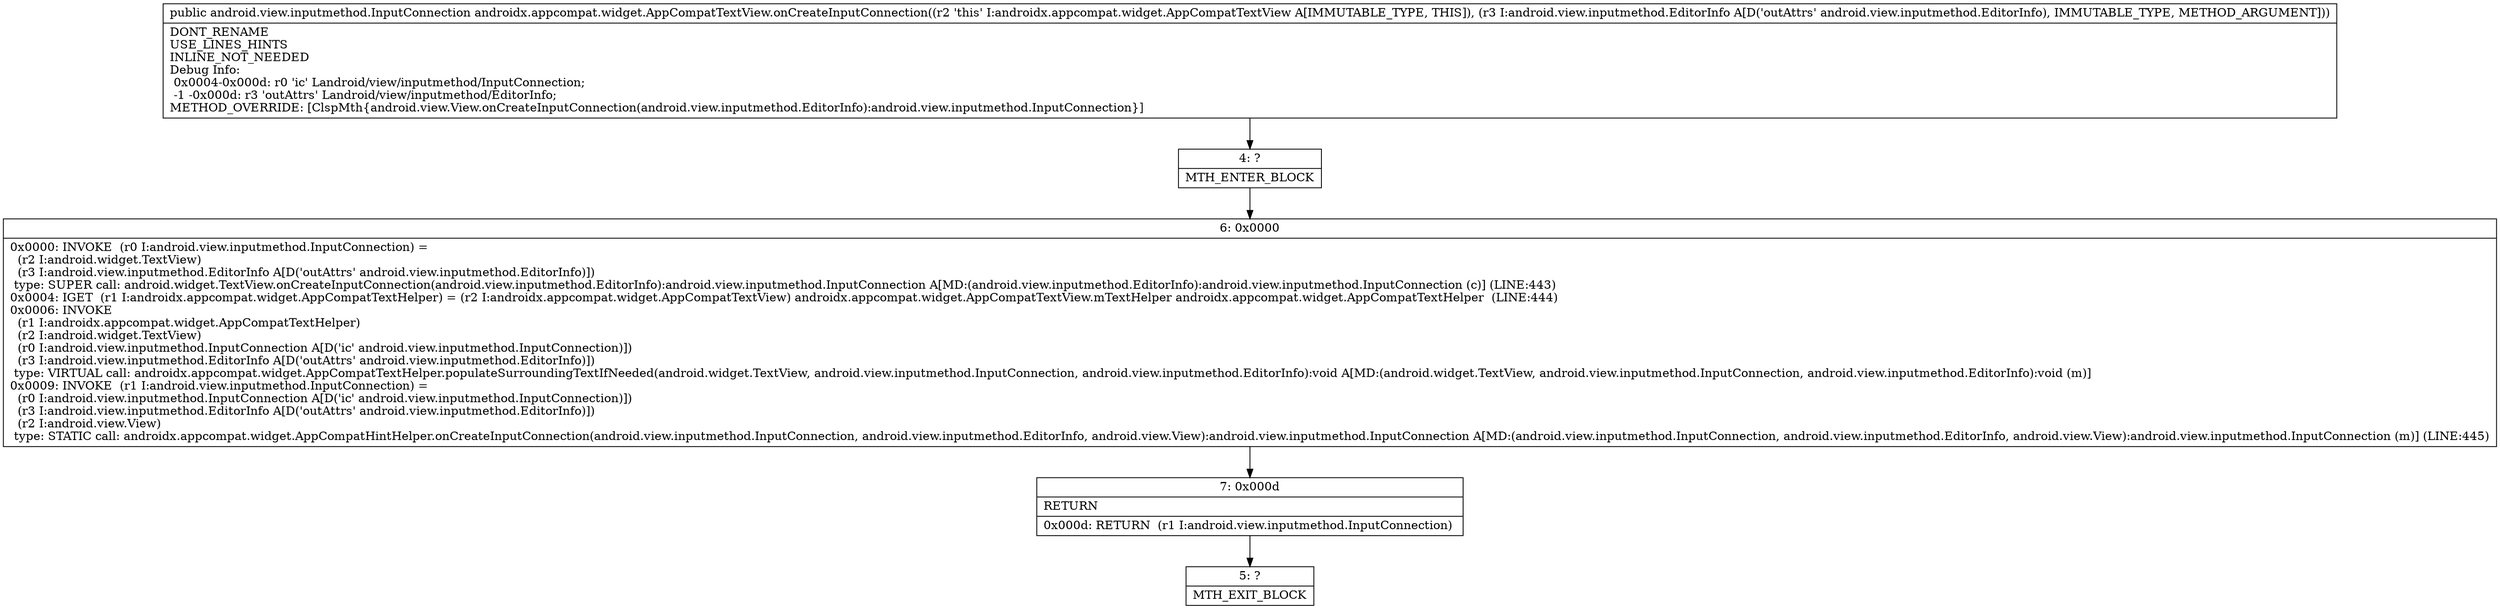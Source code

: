 digraph "CFG forandroidx.appcompat.widget.AppCompatTextView.onCreateInputConnection(Landroid\/view\/inputmethod\/EditorInfo;)Landroid\/view\/inputmethod\/InputConnection;" {
Node_4 [shape=record,label="{4\:\ ?|MTH_ENTER_BLOCK\l}"];
Node_6 [shape=record,label="{6\:\ 0x0000|0x0000: INVOKE  (r0 I:android.view.inputmethod.InputConnection) = \l  (r2 I:android.widget.TextView)\l  (r3 I:android.view.inputmethod.EditorInfo A[D('outAttrs' android.view.inputmethod.EditorInfo)])\l type: SUPER call: android.widget.TextView.onCreateInputConnection(android.view.inputmethod.EditorInfo):android.view.inputmethod.InputConnection A[MD:(android.view.inputmethod.EditorInfo):android.view.inputmethod.InputConnection (c)] (LINE:443)\l0x0004: IGET  (r1 I:androidx.appcompat.widget.AppCompatTextHelper) = (r2 I:androidx.appcompat.widget.AppCompatTextView) androidx.appcompat.widget.AppCompatTextView.mTextHelper androidx.appcompat.widget.AppCompatTextHelper  (LINE:444)\l0x0006: INVOKE  \l  (r1 I:androidx.appcompat.widget.AppCompatTextHelper)\l  (r2 I:android.widget.TextView)\l  (r0 I:android.view.inputmethod.InputConnection A[D('ic' android.view.inputmethod.InputConnection)])\l  (r3 I:android.view.inputmethod.EditorInfo A[D('outAttrs' android.view.inputmethod.EditorInfo)])\l type: VIRTUAL call: androidx.appcompat.widget.AppCompatTextHelper.populateSurroundingTextIfNeeded(android.widget.TextView, android.view.inputmethod.InputConnection, android.view.inputmethod.EditorInfo):void A[MD:(android.widget.TextView, android.view.inputmethod.InputConnection, android.view.inputmethod.EditorInfo):void (m)]\l0x0009: INVOKE  (r1 I:android.view.inputmethod.InputConnection) = \l  (r0 I:android.view.inputmethod.InputConnection A[D('ic' android.view.inputmethod.InputConnection)])\l  (r3 I:android.view.inputmethod.EditorInfo A[D('outAttrs' android.view.inputmethod.EditorInfo)])\l  (r2 I:android.view.View)\l type: STATIC call: androidx.appcompat.widget.AppCompatHintHelper.onCreateInputConnection(android.view.inputmethod.InputConnection, android.view.inputmethod.EditorInfo, android.view.View):android.view.inputmethod.InputConnection A[MD:(android.view.inputmethod.InputConnection, android.view.inputmethod.EditorInfo, android.view.View):android.view.inputmethod.InputConnection (m)] (LINE:445)\l}"];
Node_7 [shape=record,label="{7\:\ 0x000d|RETURN\l|0x000d: RETURN  (r1 I:android.view.inputmethod.InputConnection) \l}"];
Node_5 [shape=record,label="{5\:\ ?|MTH_EXIT_BLOCK\l}"];
MethodNode[shape=record,label="{public android.view.inputmethod.InputConnection androidx.appcompat.widget.AppCompatTextView.onCreateInputConnection((r2 'this' I:androidx.appcompat.widget.AppCompatTextView A[IMMUTABLE_TYPE, THIS]), (r3 I:android.view.inputmethod.EditorInfo A[D('outAttrs' android.view.inputmethod.EditorInfo), IMMUTABLE_TYPE, METHOD_ARGUMENT]))  | DONT_RENAME\lUSE_LINES_HINTS\lINLINE_NOT_NEEDED\lDebug Info:\l  0x0004\-0x000d: r0 'ic' Landroid\/view\/inputmethod\/InputConnection;\l  \-1 \-0x000d: r3 'outAttrs' Landroid\/view\/inputmethod\/EditorInfo;\lMETHOD_OVERRIDE: [ClspMth\{android.view.View.onCreateInputConnection(android.view.inputmethod.EditorInfo):android.view.inputmethod.InputConnection\}]\l}"];
MethodNode -> Node_4;Node_4 -> Node_6;
Node_6 -> Node_7;
Node_7 -> Node_5;
}

